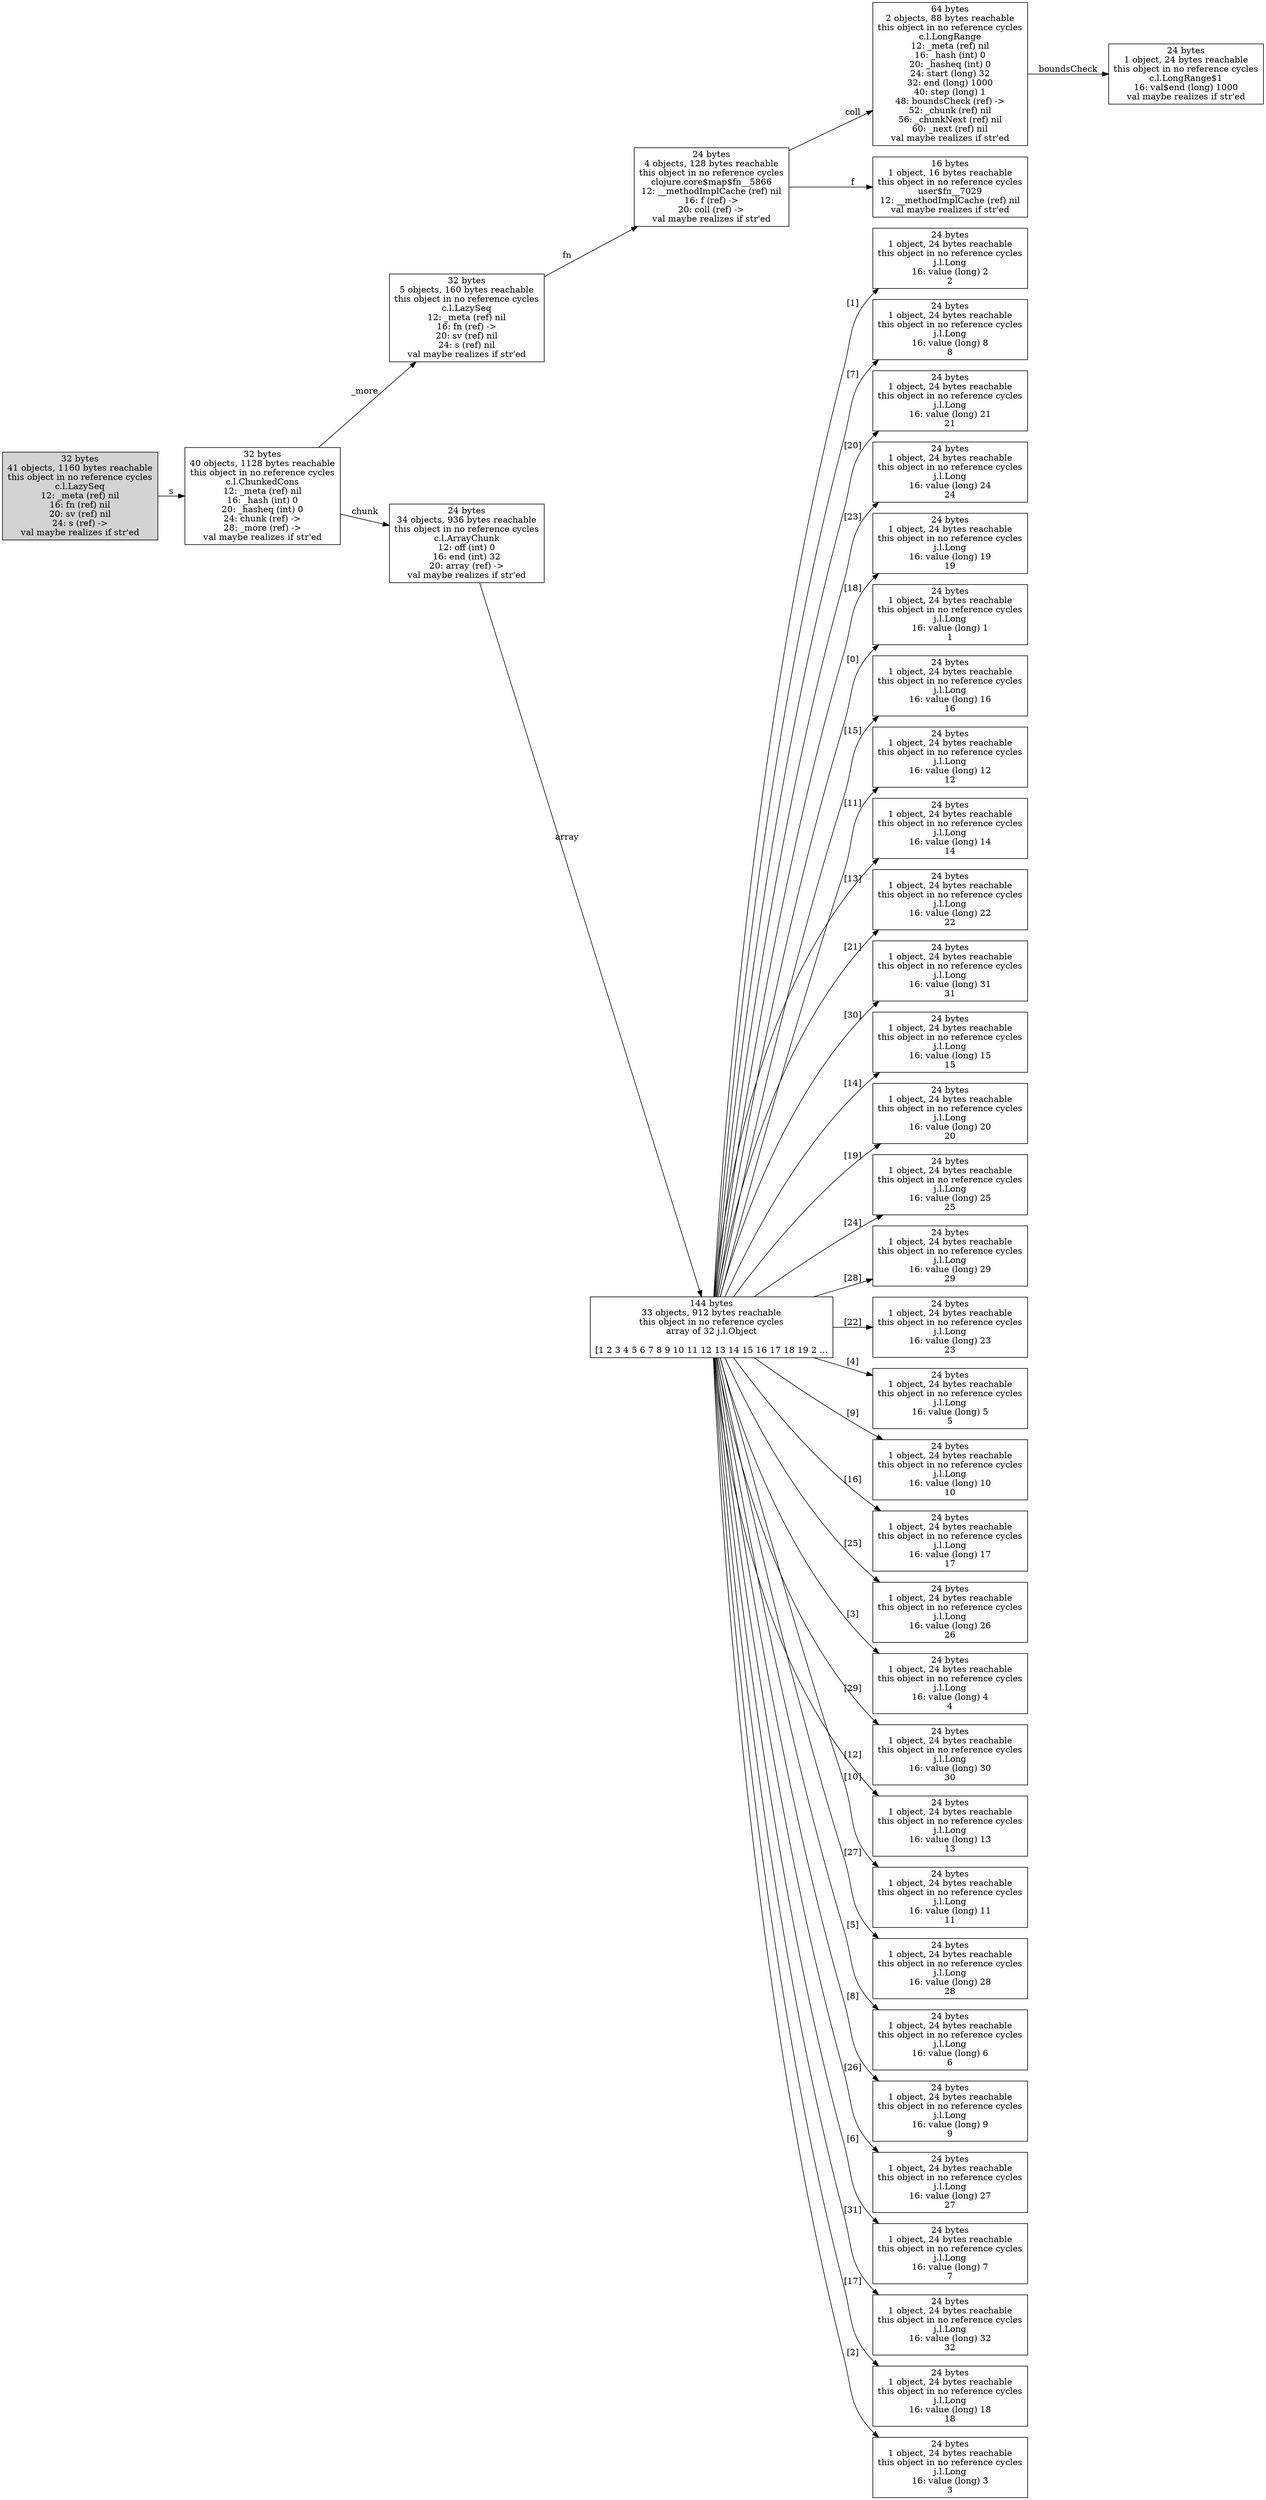 digraph {
graph [layout=dot,rankdir=LR];
"28991464632" ["scc-num-nodes"=1,label="24 bytes
1 object, 24 bytes reachable
this object in no reference cycles
j.l.Long
16: value (long) 2
2",shape=box];
"28993807288" ["scc-num-nodes"=1,label="24 bytes
1 object, 24 bytes reachable
this object in no reference cycles
j.l.Long
16: value (long) 8
8",shape=box];
"31898530784" ["scc-num-nodes"=1,label="32 bytes
40 objects, 1128 bytes reachable
this object in no reference cycles
c.l.ChunkedCons
12: _meta (ref) nil
16: _hash (int) 0
20: _hasheq (int) 0
24: chunk (ref) ->
28: _more (ref) ->
val maybe realizes if str'ed",shape=box];
"28993521432" ["scc-num-nodes"=1,label="24 bytes
1 object, 24 bytes reachable
this object in no reference cycles
j.l.Long
16: value (long) 21
21",shape=box];
"28994166048" ["scc-num-nodes"=1,label="24 bytes
1 object, 24 bytes reachable
this object in no reference cycles
j.l.Long
16: value (long) 24
24",shape=box];
"28993521856" ["scc-num-nodes"=1,label="24 bytes
1 object, 24 bytes reachable
this object in no reference cycles
j.l.Long
16: value (long) 19
19",shape=box];
"28991464656" ["scc-num-nodes"=1,label="24 bytes
1 object, 24 bytes reachable
this object in no reference cycles
j.l.Long
16: value (long) 1
1",shape=box];
"28993806416" ["scc-num-nodes"=1,label="24 bytes
1 object, 24 bytes reachable
this object in no reference cycles
j.l.Long
16: value (long) 16
16",shape=box];
"28993523512" ["scc-num-nodes"=1,label="24 bytes
1 object, 24 bytes reachable
this object in no reference cycles
j.l.Long
16: value (long) 12
12",shape=box];
"28993806560" ["scc-num-nodes"=1,label="24 bytes
1 object, 24 bytes reachable
this object in no reference cycles
j.l.Long
16: value (long) 14
14",shape=box];
"31898491264" ["scc-num-nodes"=1,label="64 bytes
2 objects, 88 bytes reachable
this object in no reference cycles
c.l.LongRange
12: _meta (ref) nil
16: _hash (int) 0
20: _hasheq (int) 0
24: start (long) 32
32: end (long) 1000
40: step (long) 1
48: boundsCheck (ref) ->
52: _chunk (ref) nil
56: _chunkNext (ref) nil
60: _next (ref) nil
val maybe realizes if str'ed",shape=box];
"31896926152" ["scc-num-nodes"=1,label="16 bytes
1 object, 16 bytes reachable
this object in no reference cycles
user$fn__7029
12: __methodImplCache (ref) nil
val maybe realizes if str'ed",shape=box];
"28994166424" ["scc-num-nodes"=1,label="24 bytes
1 object, 24 bytes reachable
this object in no reference cycles
j.l.Long
16: value (long) 22
22",shape=box];
"28992314480" ["scc-num-nodes"=1,label="24 bytes
1 object, 24 bytes reachable
this object in no reference cycles
j.l.Long
16: value (long) 31
31",shape=box];
"28993523232" ["scc-num-nodes"=1,label="24 bytes
1 object, 24 bytes reachable
this object in no reference cycles
j.l.Long
16: value (long) 15
15",shape=box];
"28993623432" ["scc-num-nodes"=1,label="24 bytes
1 object, 24 bytes reachable
this object in no reference cycles
j.l.Long
16: value (long) 20
20",shape=box];
"28993805112" ["scc-num-nodes"=1,label="24 bytes
1 object, 24 bytes reachable
this object in no reference cycles
j.l.Long
16: value (long) 25
25",shape=box];
"31898530728" ["scc-num-nodes"=1,label="32 bytes
5 objects, 160 bytes reachable
this object in no reference cycles
c.l.LazySeq
12: _meta (ref) nil
16: fn (ref) ->
20: sv (ref) nil
24: s (ref) nil
val maybe realizes if str'ed",shape=box];
"31898491384" ["scc-num-nodes"=1,label="144 bytes
33 objects, 912 bytes reachable
this object in no reference cycles
array of 32 j.l.Object

[1 2 3 4 5 6 7 8 9 10 11 12 13 14 15 16 17 18 19 2 ...",shape=box];
"28992314664" ["scc-num-nodes"=1,label="24 bytes
1 object, 24 bytes reachable
this object in no reference cycles
j.l.Long
16: value (long) 29
29",shape=box];
"31896926648" ["scc-num-nodes"=1,style=filled,label="32 bytes
41 objects, 1160 bytes reachable
this object in no reference cycles
c.l.LazySeq
12: _meta (ref) nil
16: fn (ref) nil
20: sv (ref) nil
24: s (ref) ->
val maybe realizes if str'ed",shape=box];
"28993520304" ["scc-num-nodes"=1,label="24 bytes
1 object, 24 bytes reachable
this object in no reference cycles
j.l.Long
16: value (long) 23
23",shape=box];
"31896926400" ["scc-num-nodes"=1,label="24 bytes
1 object, 24 bytes reachable
this object in no reference cycles
c.l.LongRange$1
16: val$end (long) 1000
val maybe realizes if str'ed",shape=box];
"28993525040" ["scc-num-nodes"=1,label="24 bytes
1 object, 24 bytes reachable
this object in no reference cycles
j.l.Long
16: value (long) 5
5",shape=box];
"28993352960" ["scc-num-nodes"=1,label="24 bytes
1 object, 24 bytes reachable
this object in no reference cycles
j.l.Long
16: value (long) 10
10",shape=box];
"28993522240" ["scc-num-nodes"=1,label="24 bytes
1 object, 24 bytes reachable
this object in no reference cycles
j.l.Long
16: value (long) 17
17",shape=box];
"28996897328" ["scc-num-nodes"=1,label="24 bytes
1 object, 24 bytes reachable
this object in no reference cycles
j.l.Long
16: value (long) 26
26",shape=box];
"28993525184" ["scc-num-nodes"=1,label="24 bytes
1 object, 24 bytes reachable
this object in no reference cycles
j.l.Long
16: value (long) 4
4",shape=box];
"28992314504" ["scc-num-nodes"=1,label="24 bytes
1 object, 24 bytes reachable
this object in no reference cycles
j.l.Long
16: value (long) 30
30",shape=box];
"28991583440" ["scc-num-nodes"=1,label="24 bytes
1 object, 24 bytes reachable
this object in no reference cycles
j.l.Long
16: value (long) 13
13",shape=box];
"28993807136" ["scc-num-nodes"=1,label="24 bytes
1 object, 24 bytes reachable
this object in no reference cycles
j.l.Long
16: value (long) 11
11",shape=box];
"28992314528" ["scc-num-nodes"=1,label="24 bytes
1 object, 24 bytes reachable
this object in no reference cycles
j.l.Long
16: value (long) 28
28",shape=box];
"31898530760" ["scc-num-nodes"=1,label="24 bytes
4 objects, 128 bytes reachable
this object in no reference cycles
clojure.core$map$fn__5866
12: __methodImplCache (ref) nil
16: f (ref) ->
20: coll (ref) ->
val maybe realizes if str'ed",shape=box];
"31898530704" ["scc-num-nodes"=1,label="24 bytes
34 objects, 936 bytes reachable
this object in no reference cycles
c.l.ArrayChunk
12: off (int) 0
16: end (int) 32
20: array (ref) ->
val maybe realizes if str'ed",shape=box];
"28994167912" ["scc-num-nodes"=1,label="24 bytes
1 object, 24 bytes reachable
this object in no reference cycles
j.l.Long
16: value (long) 6
6",shape=box];
"28993523808" ["scc-num-nodes"=1,label="24 bytes
1 object, 24 bytes reachable
this object in no reference cycles
j.l.Long
16: value (long) 9
9",shape=box];
"28993519160" ["scc-num-nodes"=1,label="24 bytes
1 object, 24 bytes reachable
this object in no reference cycles
j.l.Long
16: value (long) 27
27",shape=box];
"28993524880" ["scc-num-nodes"=1,label="24 bytes
1 object, 24 bytes reachable
this object in no reference cycles
j.l.Long
16: value (long) 7
7",shape=box];
"28992302416" ["scc-num-nodes"=1,label="24 bytes
1 object, 24 bytes reachable
this object in no reference cycles
j.l.Long
16: value (long) 32
32",shape=box];
"28993519760" ["scc-num-nodes"=1,label="24 bytes
1 object, 24 bytes reachable
this object in no reference cycles
j.l.Long
16: value (long) 18
18",shape=box];
"28991553456" ["scc-num-nodes"=1,label="24 bytes
1 object, 24 bytes reachable
this object in no reference cycles
j.l.Long
16: value (long) 3
3",shape=box];
"31898530784" -> "31898530704" ["field-name"=chunk,label=chunk];
"31898530784" -> "31898530728" ["field-name"=_more,label=_more];
"31898491264" -> "31896926400" ["field-name"=boundsCheck,label=boundsCheck];
"31898530728" -> "31898530760" ["field-name"=fn,label=fn];
"31898491384" -> "28991464632" ["field-name"="[1]",label="[1]"];
"31898491384" -> "28993807288" ["field-name"="[7]",label="[7]"];
"31898491384" -> "28993521432" ["field-name"="[20]",label="[20]"];
"31898491384" -> "28994166048" ["field-name"="[23]",label="[23]"];
"31898491384" -> "28993521856" ["field-name"="[18]",label="[18]"];
"31898491384" -> "28991464656" ["field-name"="[0]",label="[0]"];
"31898491384" -> "28993806416" ["field-name"="[15]",label="[15]"];
"31898491384" -> "28993523512" ["field-name"="[11]",label="[11]"];
"31898491384" -> "28993806560" ["field-name"="[13]",label="[13]"];
"31898491384" -> "28994166424" ["field-name"="[21]",label="[21]"];
"31898491384" -> "28992314480" ["field-name"="[30]",label="[30]"];
"31898491384" -> "28993523232" ["field-name"="[14]",label="[14]"];
"31898491384" -> "28993623432" ["field-name"="[19]",label="[19]"];
"31898491384" -> "28993805112" ["field-name"="[24]",label="[24]"];
"31898491384" -> "28992314664" ["field-name"="[28]",label="[28]"];
"31898491384" -> "28993520304" ["field-name"="[22]",label="[22]"];
"31898491384" -> "28993525040" ["field-name"="[4]",label="[4]"];
"31898491384" -> "28993352960" ["field-name"="[9]",label="[9]"];
"31898491384" -> "28993522240" ["field-name"="[16]",label="[16]"];
"31898491384" -> "28996897328" ["field-name"="[25]",label="[25]"];
"31898491384" -> "28993525184" ["field-name"="[3]",label="[3]"];
"31898491384" -> "28992314504" ["field-name"="[29]",label="[29]"];
"31898491384" -> "28991583440" ["field-name"="[12]",label="[12]"];
"31898491384" -> "28993807136" ["field-name"="[10]",label="[10]"];
"31898491384" -> "28992314528" ["field-name"="[27]",label="[27]"];
"31898491384" -> "28994167912" ["field-name"="[5]",label="[5]"];
"31898491384" -> "28993523808" ["field-name"="[8]",label="[8]"];
"31898491384" -> "28993519160" ["field-name"="[26]",label="[26]"];
"31898491384" -> "28993524880" ["field-name"="[6]",label="[6]"];
"31898491384" -> "28992302416" ["field-name"="[31]",label="[31]"];
"31898491384" -> "28993519760" ["field-name"="[17]",label="[17]"];
"31898491384" -> "28991553456" ["field-name"="[2]",label="[2]"];
"31896926648" -> "31898530784" ["field-name"=s,label=s];
"31898530760" -> "31896926152" ["field-name"=f,label=f];
"31898530760" -> "31898491264" ["field-name"=coll,label=coll];
"31898530704" -> "31898491384" ["field-name"=array,label=array];
} 